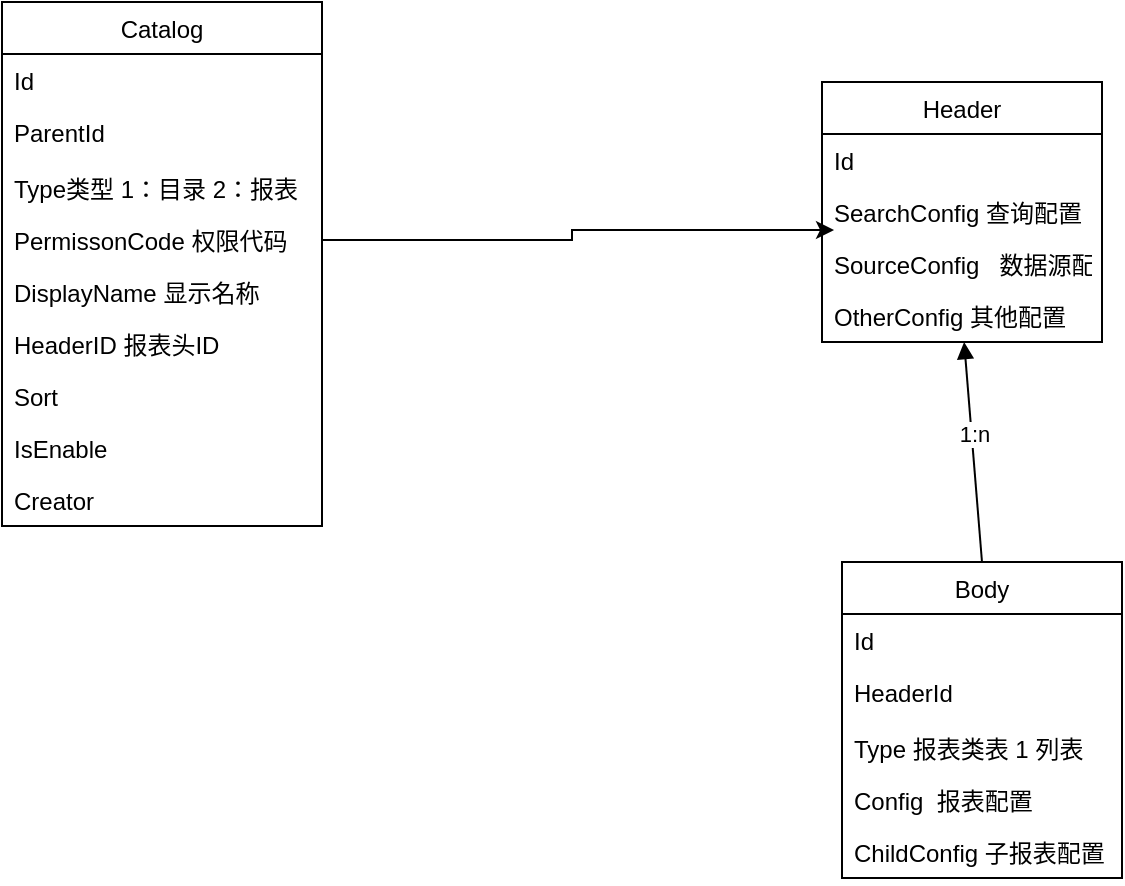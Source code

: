 <mxfile version="20.5.3" type="github">
  <diagram id="C5RBs43oDa-KdzZeNtuy" name="Page-1">
    <mxGraphModel dx="1353" dy="802" grid="1" gridSize="10" guides="1" tooltips="1" connect="1" arrows="1" fold="1" page="1" pageScale="1" pageWidth="827" pageHeight="1169" math="0" shadow="0">
      <root>
        <mxCell id="WIyWlLk6GJQsqaUBKTNV-0" />
        <mxCell id="WIyWlLk6GJQsqaUBKTNV-1" parent="WIyWlLk6GJQsqaUBKTNV-0" />
        <mxCell id="GqFDt100hN8NdnXuSLUq-0" value="Catalog" style="swimlane;fontStyle=0;childLayout=stackLayout;horizontal=1;startSize=26;fillColor=none;horizontalStack=0;resizeParent=1;resizeParentMax=0;resizeLast=0;collapsible=1;marginBottom=0;" vertex="1" parent="WIyWlLk6GJQsqaUBKTNV-1">
          <mxGeometry x="70" y="40" width="160" height="262" as="geometry" />
        </mxCell>
        <mxCell id="GqFDt100hN8NdnXuSLUq-1" value="Id " style="text;strokeColor=none;fillColor=none;align=left;verticalAlign=top;spacingLeft=4;spacingRight=4;overflow=hidden;rotatable=0;points=[[0,0.5],[1,0.5]];portConstraint=eastwest;" vertex="1" parent="GqFDt100hN8NdnXuSLUq-0">
          <mxGeometry y="26" width="160" height="26" as="geometry" />
        </mxCell>
        <mxCell id="GqFDt100hN8NdnXuSLUq-2" value="ParentId" style="text;strokeColor=none;fillColor=none;align=left;verticalAlign=top;spacingLeft=4;spacingRight=4;overflow=hidden;rotatable=0;points=[[0,0.5],[1,0.5]];portConstraint=eastwest;" vertex="1" parent="GqFDt100hN8NdnXuSLUq-0">
          <mxGeometry y="52" width="160" height="28" as="geometry" />
        </mxCell>
        <mxCell id="GqFDt100hN8NdnXuSLUq-3" value="Type类型 1：目录 2：报表" style="text;strokeColor=none;fillColor=none;align=left;verticalAlign=top;spacingLeft=4;spacingRight=4;overflow=hidden;rotatable=0;points=[[0,0.5],[1,0.5]];portConstraint=eastwest;" vertex="1" parent="GqFDt100hN8NdnXuSLUq-0">
          <mxGeometry y="80" width="160" height="26" as="geometry" />
        </mxCell>
        <mxCell id="GqFDt100hN8NdnXuSLUq-8" value="PermissonCode 权限代码" style="text;strokeColor=none;fillColor=none;align=left;verticalAlign=top;spacingLeft=4;spacingRight=4;overflow=hidden;rotatable=0;points=[[0,0.5],[1,0.5]];portConstraint=eastwest;" vertex="1" parent="GqFDt100hN8NdnXuSLUq-0">
          <mxGeometry y="106" width="160" height="26" as="geometry" />
        </mxCell>
        <mxCell id="GqFDt100hN8NdnXuSLUq-7" value="DisplayName 显示名称" style="text;strokeColor=none;fillColor=none;align=left;verticalAlign=top;spacingLeft=4;spacingRight=4;overflow=hidden;rotatable=0;points=[[0,0.5],[1,0.5]];portConstraint=eastwest;" vertex="1" parent="GqFDt100hN8NdnXuSLUq-0">
          <mxGeometry y="132" width="160" height="26" as="geometry" />
        </mxCell>
        <mxCell id="GqFDt100hN8NdnXuSLUq-6" value="HeaderID 报表头ID" style="text;strokeColor=none;fillColor=none;align=left;verticalAlign=top;spacingLeft=4;spacingRight=4;overflow=hidden;rotatable=0;points=[[0,0.5],[1,0.5]];portConstraint=eastwest;" vertex="1" parent="GqFDt100hN8NdnXuSLUq-0">
          <mxGeometry y="158" width="160" height="26" as="geometry" />
        </mxCell>
        <mxCell id="GqFDt100hN8NdnXuSLUq-5" value="Sort" style="text;strokeColor=none;fillColor=none;align=left;verticalAlign=top;spacingLeft=4;spacingRight=4;overflow=hidden;rotatable=0;points=[[0,0.5],[1,0.5]];portConstraint=eastwest;" vertex="1" parent="GqFDt100hN8NdnXuSLUq-0">
          <mxGeometry y="184" width="160" height="26" as="geometry" />
        </mxCell>
        <mxCell id="GqFDt100hN8NdnXuSLUq-4" value="IsEnable" style="text;strokeColor=none;fillColor=none;align=left;verticalAlign=top;spacingLeft=4;spacingRight=4;overflow=hidden;rotatable=0;points=[[0,0.5],[1,0.5]];portConstraint=eastwest;" vertex="1" parent="GqFDt100hN8NdnXuSLUq-0">
          <mxGeometry y="210" width="160" height="26" as="geometry" />
        </mxCell>
        <mxCell id="GqFDt100hN8NdnXuSLUq-9" value="Creator" style="text;strokeColor=none;fillColor=none;align=left;verticalAlign=top;spacingLeft=4;spacingRight=4;overflow=hidden;rotatable=0;points=[[0,0.5],[1,0.5]];portConstraint=eastwest;" vertex="1" parent="GqFDt100hN8NdnXuSLUq-0">
          <mxGeometry y="236" width="160" height="26" as="geometry" />
        </mxCell>
        <mxCell id="GqFDt100hN8NdnXuSLUq-10" value="Header" style="swimlane;fontStyle=0;childLayout=stackLayout;horizontal=1;startSize=26;fillColor=none;horizontalStack=0;resizeParent=1;resizeParentMax=0;resizeLast=0;collapsible=1;marginBottom=0;" vertex="1" parent="WIyWlLk6GJQsqaUBKTNV-1">
          <mxGeometry x="480" y="80" width="140" height="130" as="geometry" />
        </mxCell>
        <mxCell id="GqFDt100hN8NdnXuSLUq-11" value="Id" style="text;strokeColor=none;fillColor=none;align=left;verticalAlign=top;spacingLeft=4;spacingRight=4;overflow=hidden;rotatable=0;points=[[0,0.5],[1,0.5]];portConstraint=eastwest;" vertex="1" parent="GqFDt100hN8NdnXuSLUq-10">
          <mxGeometry y="26" width="140" height="26" as="geometry" />
        </mxCell>
        <mxCell id="GqFDt100hN8NdnXuSLUq-12" value="SearchConfig 查询配置" style="text;strokeColor=none;fillColor=none;align=left;verticalAlign=top;spacingLeft=4;spacingRight=4;overflow=hidden;rotatable=0;points=[[0,0.5],[1,0.5]];portConstraint=eastwest;" vertex="1" parent="GqFDt100hN8NdnXuSLUq-10">
          <mxGeometry y="52" width="140" height="26" as="geometry" />
        </mxCell>
        <mxCell id="GqFDt100hN8NdnXuSLUq-13" value="SourceConfig   数据源配置&#xa;" style="text;strokeColor=none;fillColor=none;align=left;verticalAlign=top;spacingLeft=4;spacingRight=4;overflow=hidden;rotatable=0;points=[[0,0.5],[1,0.5]];portConstraint=eastwest;" vertex="1" parent="GqFDt100hN8NdnXuSLUq-10">
          <mxGeometry y="78" width="140" height="26" as="geometry" />
        </mxCell>
        <mxCell id="GqFDt100hN8NdnXuSLUq-14" value="OtherConfig 其他配置 " style="text;strokeColor=none;fillColor=none;align=left;verticalAlign=top;spacingLeft=4;spacingRight=4;overflow=hidden;rotatable=0;points=[[0,0.5],[1,0.5]];portConstraint=eastwest;" vertex="1" parent="GqFDt100hN8NdnXuSLUq-10">
          <mxGeometry y="104" width="140" height="26" as="geometry" />
        </mxCell>
        <mxCell id="GqFDt100hN8NdnXuSLUq-16" value="Body" style="swimlane;fontStyle=0;childLayout=stackLayout;horizontal=1;startSize=26;fillColor=none;horizontalStack=0;resizeParent=1;resizeParentMax=0;resizeLast=0;collapsible=1;marginBottom=0;" vertex="1" parent="WIyWlLk6GJQsqaUBKTNV-1">
          <mxGeometry x="490" y="320" width="140" height="158" as="geometry" />
        </mxCell>
        <mxCell id="GqFDt100hN8NdnXuSLUq-17" value="Id" style="text;strokeColor=none;fillColor=none;align=left;verticalAlign=top;spacingLeft=4;spacingRight=4;overflow=hidden;rotatable=0;points=[[0,0.5],[1,0.5]];portConstraint=eastwest;" vertex="1" parent="GqFDt100hN8NdnXuSLUq-16">
          <mxGeometry y="26" width="140" height="26" as="geometry" />
        </mxCell>
        <mxCell id="GqFDt100hN8NdnXuSLUq-18" value="HeaderId" style="text;strokeColor=none;fillColor=none;align=left;verticalAlign=top;spacingLeft=4;spacingRight=4;overflow=hidden;rotatable=0;points=[[0,0.5],[1,0.5]];portConstraint=eastwest;" vertex="1" parent="GqFDt100hN8NdnXuSLUq-16">
          <mxGeometry y="52" width="140" height="28" as="geometry" />
        </mxCell>
        <mxCell id="GqFDt100hN8NdnXuSLUq-19" value="Type 报表类表 1 列表" style="text;strokeColor=none;fillColor=none;align=left;verticalAlign=top;spacingLeft=4;spacingRight=4;overflow=hidden;rotatable=0;points=[[0,0.5],[1,0.5]];portConstraint=eastwest;" vertex="1" parent="GqFDt100hN8NdnXuSLUq-16">
          <mxGeometry y="80" width="140" height="26" as="geometry" />
        </mxCell>
        <mxCell id="GqFDt100hN8NdnXuSLUq-21" value="Config  报表配置" style="text;strokeColor=none;fillColor=none;align=left;verticalAlign=top;spacingLeft=4;spacingRight=4;overflow=hidden;rotatable=0;points=[[0,0.5],[1,0.5]];portConstraint=eastwest;" vertex="1" parent="GqFDt100hN8NdnXuSLUq-16">
          <mxGeometry y="106" width="140" height="26" as="geometry" />
        </mxCell>
        <mxCell id="GqFDt100hN8NdnXuSLUq-20" value="ChildConfig 子报表配置" style="text;strokeColor=none;fillColor=none;align=left;verticalAlign=top;spacingLeft=4;spacingRight=4;overflow=hidden;rotatable=0;points=[[0,0.5],[1,0.5]];portConstraint=eastwest;" vertex="1" parent="GqFDt100hN8NdnXuSLUq-16">
          <mxGeometry y="132" width="140" height="26" as="geometry" />
        </mxCell>
        <mxCell id="GqFDt100hN8NdnXuSLUq-23" style="edgeStyle=orthogonalEdgeStyle;rounded=0;orthogonalLoop=1;jettySize=auto;html=1;entryX=0.043;entryY=-0.154;entryDx=0;entryDy=0;entryPerimeter=0;" edge="1" parent="WIyWlLk6GJQsqaUBKTNV-1" source="GqFDt100hN8NdnXuSLUq-8" target="GqFDt100hN8NdnXuSLUq-13">
          <mxGeometry relative="1" as="geometry" />
        </mxCell>
        <mxCell id="GqFDt100hN8NdnXuSLUq-27" value="1:n" style="html=1;verticalAlign=bottom;endArrow=block;rounded=0;exitX=0.5;exitY=0;exitDx=0;exitDy=0;" edge="1" parent="WIyWlLk6GJQsqaUBKTNV-1" source="GqFDt100hN8NdnXuSLUq-16" target="GqFDt100hN8NdnXuSLUq-14">
          <mxGeometry width="80" relative="1" as="geometry">
            <mxPoint x="600" y="290" as="sourcePoint" />
            <mxPoint x="680" y="290" as="targetPoint" />
          </mxGeometry>
        </mxCell>
      </root>
    </mxGraphModel>
  </diagram>
</mxfile>
